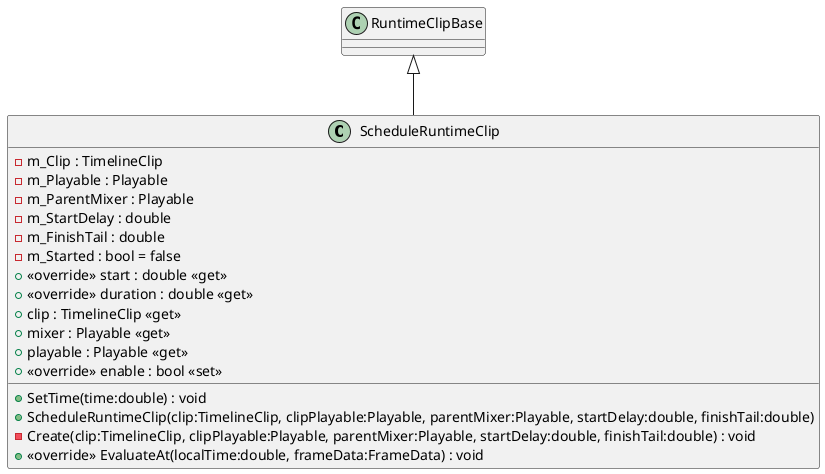 @startuml
class ScheduleRuntimeClip {
    - m_Clip : TimelineClip
    - m_Playable : Playable
    - m_ParentMixer : Playable
    - m_StartDelay : double
    - m_FinishTail : double
    - m_Started : bool = false
    + <<override>> start : double <<get>>
    + <<override>> duration : double <<get>>
    + SetTime(time:double) : void
    + clip : TimelineClip <<get>>
    + mixer : Playable <<get>>
    + playable : Playable <<get>>
    + ScheduleRuntimeClip(clip:TimelineClip, clipPlayable:Playable, parentMixer:Playable, startDelay:double, finishTail:double)
    - Create(clip:TimelineClip, clipPlayable:Playable, parentMixer:Playable, startDelay:double, finishTail:double) : void
    + <<override>> enable : bool <<set>>
    + <<override>> EvaluateAt(localTime:double, frameData:FrameData) : void
}
RuntimeClipBase <|-- ScheduleRuntimeClip
@enduml
